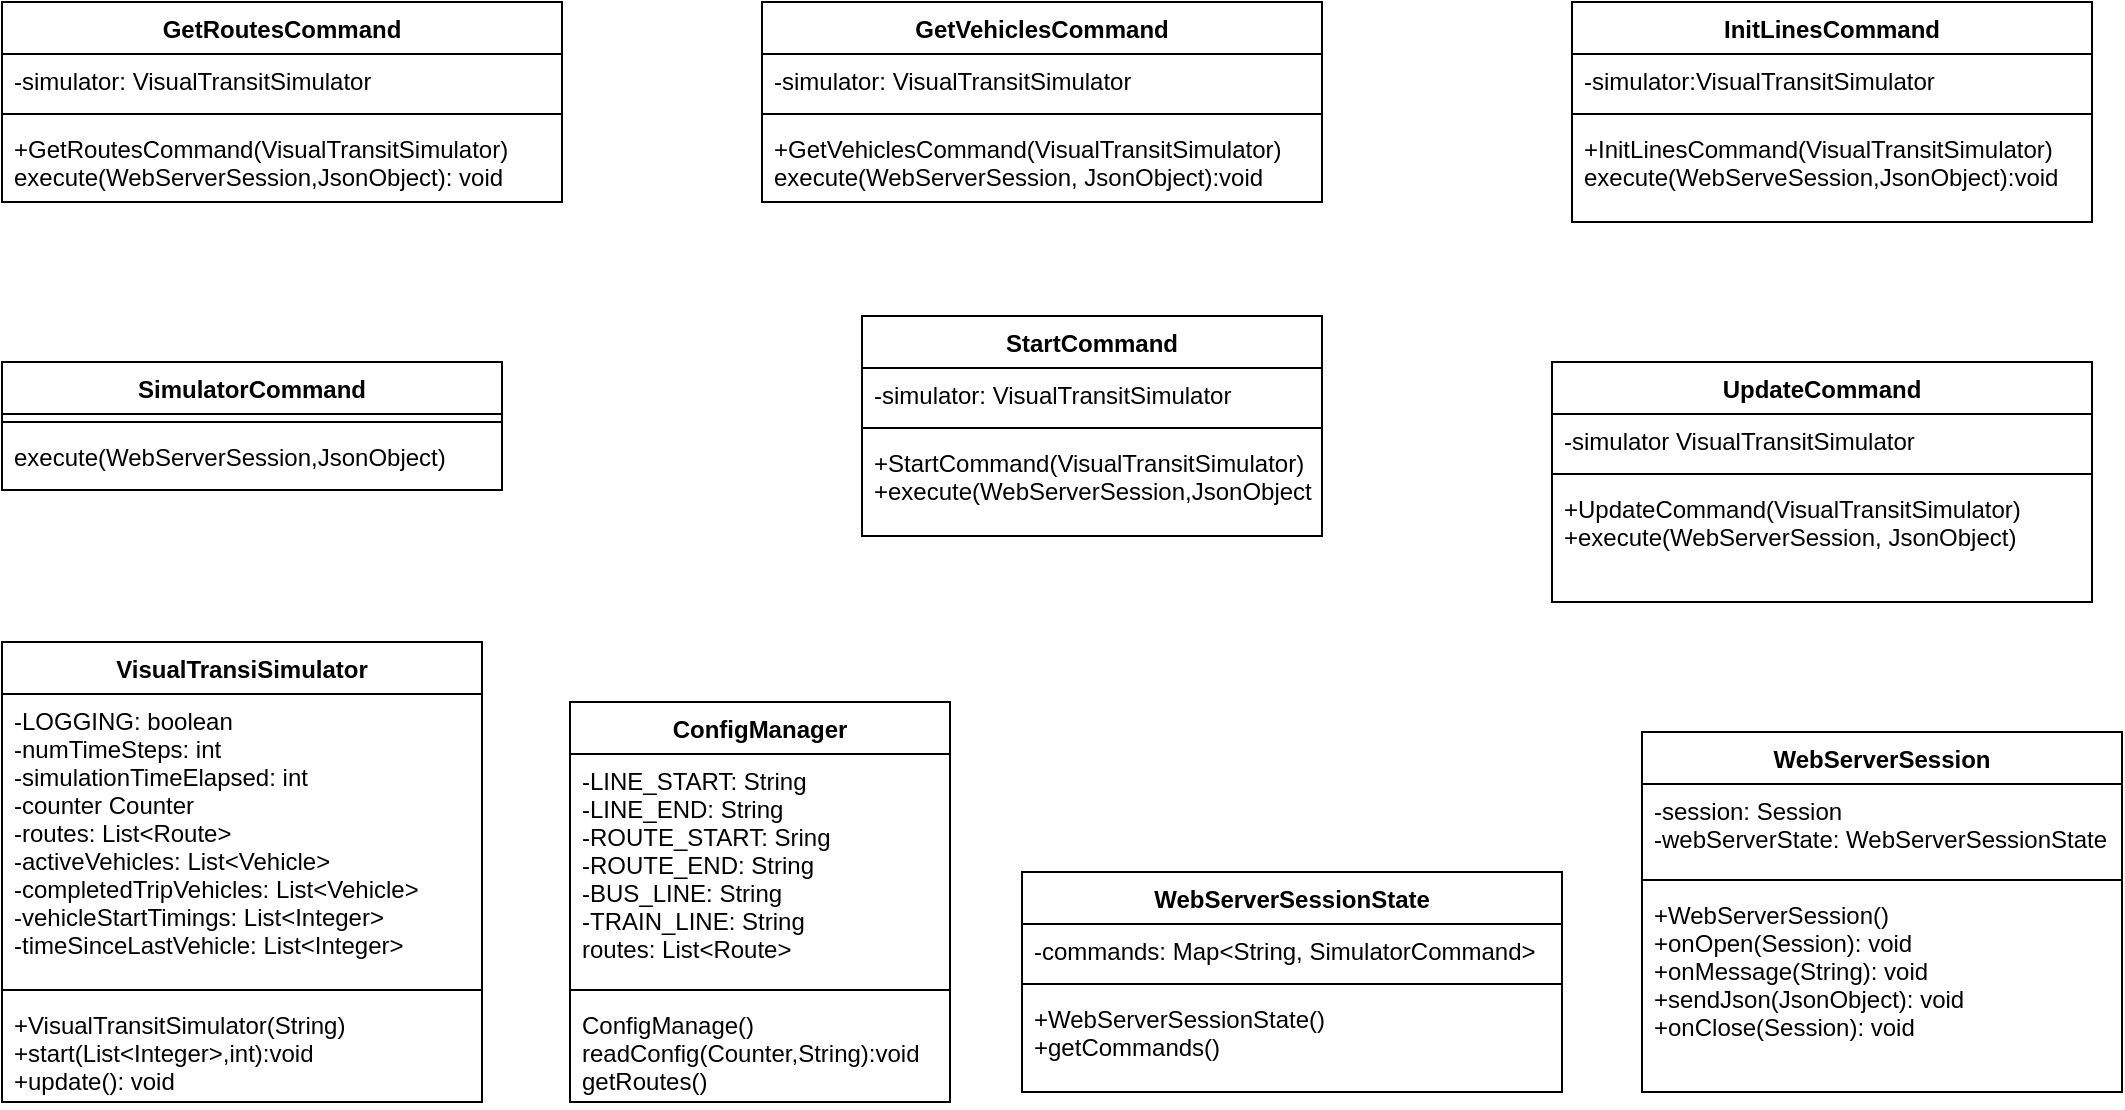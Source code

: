<mxfile version="15.4.3" type="device"><diagram id="C5RBs43oDa-KdzZeNtuy" name="Page-1"><mxGraphModel dx="1298" dy="699" grid="1" gridSize="10" guides="1" tooltips="1" connect="1" arrows="1" fold="1" page="1" pageScale="1" pageWidth="827" pageHeight="1169" background="#ffffff" math="0" shadow="0"><root><mxCell id="WIyWlLk6GJQsqaUBKTNV-0"/><mxCell id="WIyWlLk6GJQsqaUBKTNV-1" parent="WIyWlLk6GJQsqaUBKTNV-0"/><mxCell id="cXZtarYNmsHRK_khRpO8-4" value="GetVehiclesCommand" style="swimlane;fontStyle=1;align=center;verticalAlign=top;childLayout=stackLayout;horizontal=1;startSize=26;horizontalStack=0;resizeParent=1;resizeParentMax=0;resizeLast=0;collapsible=1;marginBottom=0;" vertex="1" parent="WIyWlLk6GJQsqaUBKTNV-1"><mxGeometry x="510" y="40" width="280" height="100" as="geometry"/></mxCell><mxCell id="cXZtarYNmsHRK_khRpO8-5" value="-simulator: VisualTransitSimulator" style="text;strokeColor=none;fillColor=none;align=left;verticalAlign=top;spacingLeft=4;spacingRight=4;overflow=hidden;rotatable=0;points=[[0,0.5],[1,0.5]];portConstraint=eastwest;" vertex="1" parent="cXZtarYNmsHRK_khRpO8-4"><mxGeometry y="26" width="280" height="26" as="geometry"/></mxCell><mxCell id="cXZtarYNmsHRK_khRpO8-6" value="" style="line;strokeWidth=1;fillColor=none;align=left;verticalAlign=middle;spacingTop=-1;spacingLeft=3;spacingRight=3;rotatable=0;labelPosition=right;points=[];portConstraint=eastwest;" vertex="1" parent="cXZtarYNmsHRK_khRpO8-4"><mxGeometry y="52" width="280" height="8" as="geometry"/></mxCell><mxCell id="cXZtarYNmsHRK_khRpO8-7" value="+GetVehiclesCommand(VisualTransitSimulator)&#10;execute(WebServerSession, JsonObject):void&#10;" style="text;strokeColor=none;fillColor=none;align=left;verticalAlign=top;spacingLeft=4;spacingRight=4;overflow=hidden;rotatable=0;points=[[0,0.5],[1,0.5]];portConstraint=eastwest;" vertex="1" parent="cXZtarYNmsHRK_khRpO8-4"><mxGeometry y="60" width="280" height="40" as="geometry"/></mxCell><mxCell id="cXZtarYNmsHRK_khRpO8-8" value="UpdateCommand" style="swimlane;fontStyle=1;align=center;verticalAlign=top;childLayout=stackLayout;horizontal=1;startSize=26;horizontalStack=0;resizeParent=1;resizeParentMax=0;resizeLast=0;collapsible=1;marginBottom=0;" vertex="1" parent="WIyWlLk6GJQsqaUBKTNV-1"><mxGeometry x="905" y="220" width="270" height="120" as="geometry"/></mxCell><mxCell id="cXZtarYNmsHRK_khRpO8-9" value="-simulator VisualTransitSimulator" style="text;strokeColor=none;fillColor=none;align=left;verticalAlign=top;spacingLeft=4;spacingRight=4;overflow=hidden;rotatable=0;points=[[0,0.5],[1,0.5]];portConstraint=eastwest;" vertex="1" parent="cXZtarYNmsHRK_khRpO8-8"><mxGeometry y="26" width="270" height="26" as="geometry"/></mxCell><mxCell id="cXZtarYNmsHRK_khRpO8-10" value="" style="line;strokeWidth=1;fillColor=none;align=left;verticalAlign=middle;spacingTop=-1;spacingLeft=3;spacingRight=3;rotatable=0;labelPosition=right;points=[];portConstraint=eastwest;" vertex="1" parent="cXZtarYNmsHRK_khRpO8-8"><mxGeometry y="52" width="270" height="8" as="geometry"/></mxCell><mxCell id="cXZtarYNmsHRK_khRpO8-11" value="+UpdateCommand(VisualTransitSimulator)&#10;+execute(WebServerSession, JsonObject)" style="text;strokeColor=none;fillColor=none;align=left;verticalAlign=top;spacingLeft=4;spacingRight=4;overflow=hidden;rotatable=0;points=[[0,0.5],[1,0.5]];portConstraint=eastwest;" vertex="1" parent="cXZtarYNmsHRK_khRpO8-8"><mxGeometry y="60" width="270" height="60" as="geometry"/></mxCell><mxCell id="cXZtarYNmsHRK_khRpO8-12" value="VisualTransiSimulator" style="swimlane;fontStyle=1;align=center;verticalAlign=top;childLayout=stackLayout;horizontal=1;startSize=26;horizontalStack=0;resizeParent=1;resizeParentMax=0;resizeLast=0;collapsible=1;marginBottom=0;" vertex="1" parent="WIyWlLk6GJQsqaUBKTNV-1"><mxGeometry x="130" y="360" width="240" height="230" as="geometry"/></mxCell><mxCell id="cXZtarYNmsHRK_khRpO8-13" value="-LOGGING: boolean&#10;-numTimeSteps: int&#10;-simulationTimeElapsed: int&#10;-counter Counter&#10;-routes: List&lt;Route&gt;&#10;-activeVehicles: List&lt;Vehicle&gt;&#10;-completedTripVehicles: List&lt;Vehicle&gt;&#10;-vehicleStartTimings: List&lt;Integer&gt;&#10;-timeSinceLastVehicle: List&lt;Integer&gt;&#10;" style="text;strokeColor=none;fillColor=none;align=left;verticalAlign=top;spacingLeft=4;spacingRight=4;overflow=hidden;rotatable=0;points=[[0,0.5],[1,0.5]];portConstraint=eastwest;" vertex="1" parent="cXZtarYNmsHRK_khRpO8-12"><mxGeometry y="26" width="240" height="144" as="geometry"/></mxCell><mxCell id="cXZtarYNmsHRK_khRpO8-14" value="" style="line;strokeWidth=1;fillColor=none;align=left;verticalAlign=middle;spacingTop=-1;spacingLeft=3;spacingRight=3;rotatable=0;labelPosition=right;points=[];portConstraint=eastwest;" vertex="1" parent="cXZtarYNmsHRK_khRpO8-12"><mxGeometry y="170" width="240" height="8" as="geometry"/></mxCell><mxCell id="cXZtarYNmsHRK_khRpO8-15" value="+VisualTransitSimulator(String)&#10;+start(List&lt;Integer&gt;,int):void&#10;+update(): void&#10;" style="text;strokeColor=none;fillColor=none;align=left;verticalAlign=top;spacingLeft=4;spacingRight=4;overflow=hidden;rotatable=0;points=[[0,0.5],[1,0.5]];portConstraint=eastwest;" vertex="1" parent="cXZtarYNmsHRK_khRpO8-12"><mxGeometry y="178" width="240" height="52" as="geometry"/></mxCell><mxCell id="cXZtarYNmsHRK_khRpO8-20" value="ConfigManager" style="swimlane;fontStyle=1;align=center;verticalAlign=top;childLayout=stackLayout;horizontal=1;startSize=26;horizontalStack=0;resizeParent=1;resizeParentMax=0;resizeLast=0;collapsible=1;marginBottom=0;" vertex="1" parent="WIyWlLk6GJQsqaUBKTNV-1"><mxGeometry x="414" y="390" width="190" height="200" as="geometry"/></mxCell><mxCell id="cXZtarYNmsHRK_khRpO8-21" value="-LINE_START: String&#10;-LINE_END: String&#10;-ROUTE_START: Sring&#10;-ROUTE_END: String&#10;-BUS_LINE: String&#10;-TRAIN_LINE: String&#10;routes: List&lt;Route&gt;&#10;" style="text;strokeColor=none;fillColor=none;align=left;verticalAlign=top;spacingLeft=4;spacingRight=4;overflow=hidden;rotatable=0;points=[[0,0.5],[1,0.5]];portConstraint=eastwest;" vertex="1" parent="cXZtarYNmsHRK_khRpO8-20"><mxGeometry y="26" width="190" height="114" as="geometry"/></mxCell><mxCell id="cXZtarYNmsHRK_khRpO8-22" value="" style="line;strokeWidth=1;fillColor=none;align=left;verticalAlign=middle;spacingTop=-1;spacingLeft=3;spacingRight=3;rotatable=0;labelPosition=right;points=[];portConstraint=eastwest;" vertex="1" parent="cXZtarYNmsHRK_khRpO8-20"><mxGeometry y="140" width="190" height="8" as="geometry"/></mxCell><mxCell id="cXZtarYNmsHRK_khRpO8-23" value="ConfigManage()&#10;readConfig(Counter,String):void&#10;getRoutes()" style="text;strokeColor=none;fillColor=none;align=left;verticalAlign=top;spacingLeft=4;spacingRight=4;overflow=hidden;rotatable=0;points=[[0,0.5],[1,0.5]];portConstraint=eastwest;" vertex="1" parent="cXZtarYNmsHRK_khRpO8-20"><mxGeometry y="148" width="190" height="52" as="geometry"/></mxCell><mxCell id="cXZtarYNmsHRK_khRpO8-24" value="StartCommand" style="swimlane;fontStyle=1;align=center;verticalAlign=top;childLayout=stackLayout;horizontal=1;startSize=26;horizontalStack=0;resizeParent=1;resizeParentMax=0;resizeLast=0;collapsible=1;marginBottom=0;" vertex="1" parent="WIyWlLk6GJQsqaUBKTNV-1"><mxGeometry x="560" y="197" width="230" height="110" as="geometry"/></mxCell><mxCell id="cXZtarYNmsHRK_khRpO8-25" value="-simulator: VisualTransitSimulator" style="text;strokeColor=none;fillColor=none;align=left;verticalAlign=top;spacingLeft=4;spacingRight=4;overflow=hidden;rotatable=0;points=[[0,0.5],[1,0.5]];portConstraint=eastwest;" vertex="1" parent="cXZtarYNmsHRK_khRpO8-24"><mxGeometry y="26" width="230" height="26" as="geometry"/></mxCell><mxCell id="cXZtarYNmsHRK_khRpO8-26" value="" style="line;strokeWidth=1;fillColor=none;align=left;verticalAlign=middle;spacingTop=-1;spacingLeft=3;spacingRight=3;rotatable=0;labelPosition=right;points=[];portConstraint=eastwest;" vertex="1" parent="cXZtarYNmsHRK_khRpO8-24"><mxGeometry y="52" width="230" height="8" as="geometry"/></mxCell><mxCell id="cXZtarYNmsHRK_khRpO8-27" value="+StartCommand(VisualTransitSimulator)&#10;+execute(WebServerSession,JsonObject)" style="text;strokeColor=none;fillColor=none;align=left;verticalAlign=top;spacingLeft=4;spacingRight=4;overflow=hidden;rotatable=0;points=[[0,0.5],[1,0.5]];portConstraint=eastwest;" vertex="1" parent="cXZtarYNmsHRK_khRpO8-24"><mxGeometry y="60" width="230" height="50" as="geometry"/></mxCell><mxCell id="cXZtarYNmsHRK_khRpO8-28" value="GetRoutesCommand" style="swimlane;fontStyle=1;align=center;verticalAlign=top;childLayout=stackLayout;horizontal=1;startSize=26;horizontalStack=0;resizeParent=1;resizeParentMax=0;resizeLast=0;collapsible=1;marginBottom=0;" vertex="1" parent="WIyWlLk6GJQsqaUBKTNV-1"><mxGeometry x="130" y="40" width="280" height="100" as="geometry"/></mxCell><mxCell id="cXZtarYNmsHRK_khRpO8-29" value="-simulator: VisualTransitSimulator" style="text;strokeColor=none;fillColor=none;align=left;verticalAlign=top;spacingLeft=4;spacingRight=4;overflow=hidden;rotatable=0;points=[[0,0.5],[1,0.5]];portConstraint=eastwest;" vertex="1" parent="cXZtarYNmsHRK_khRpO8-28"><mxGeometry y="26" width="280" height="26" as="geometry"/></mxCell><mxCell id="cXZtarYNmsHRK_khRpO8-30" value="" style="line;strokeWidth=1;fillColor=none;align=left;verticalAlign=middle;spacingTop=-1;spacingLeft=3;spacingRight=3;rotatable=0;labelPosition=right;points=[];portConstraint=eastwest;" vertex="1" parent="cXZtarYNmsHRK_khRpO8-28"><mxGeometry y="52" width="280" height="8" as="geometry"/></mxCell><mxCell id="cXZtarYNmsHRK_khRpO8-31" value="+GetRoutesCommand(VisualTransitSimulator)&#10;execute(WebServerSession,JsonObject): void" style="text;strokeColor=none;fillColor=none;align=left;verticalAlign=top;spacingLeft=4;spacingRight=4;overflow=hidden;rotatable=0;points=[[0,0.5],[1,0.5]];portConstraint=eastwest;" vertex="1" parent="cXZtarYNmsHRK_khRpO8-28"><mxGeometry y="60" width="280" height="40" as="geometry"/></mxCell><mxCell id="cXZtarYNmsHRK_khRpO8-40" value="WebServerSessionState&#10;" style="swimlane;fontStyle=1;align=center;verticalAlign=top;childLayout=stackLayout;horizontal=1;startSize=26;horizontalStack=0;resizeParent=1;resizeParentMax=0;resizeLast=0;collapsible=1;marginBottom=0;" vertex="1" parent="WIyWlLk6GJQsqaUBKTNV-1"><mxGeometry x="640" y="475" width="270" height="110" as="geometry"/></mxCell><mxCell id="cXZtarYNmsHRK_khRpO8-41" value="-commands: Map&lt;String, SimulatorCommand&gt;" style="text;strokeColor=none;fillColor=none;align=left;verticalAlign=top;spacingLeft=4;spacingRight=4;overflow=hidden;rotatable=0;points=[[0,0.5],[1,0.5]];portConstraint=eastwest;" vertex="1" parent="cXZtarYNmsHRK_khRpO8-40"><mxGeometry y="26" width="270" height="26" as="geometry"/></mxCell><mxCell id="cXZtarYNmsHRK_khRpO8-42" value="" style="line;strokeWidth=1;fillColor=none;align=left;verticalAlign=middle;spacingTop=-1;spacingLeft=3;spacingRight=3;rotatable=0;labelPosition=right;points=[];portConstraint=eastwest;" vertex="1" parent="cXZtarYNmsHRK_khRpO8-40"><mxGeometry y="52" width="270" height="8" as="geometry"/></mxCell><mxCell id="cXZtarYNmsHRK_khRpO8-43" value="+WebServerSessionState()&#10;+getCommands()" style="text;strokeColor=none;fillColor=none;align=left;verticalAlign=top;spacingLeft=4;spacingRight=4;overflow=hidden;rotatable=0;points=[[0,0.5],[1,0.5]];portConstraint=eastwest;" vertex="1" parent="cXZtarYNmsHRK_khRpO8-40"><mxGeometry y="60" width="270" height="50" as="geometry"/></mxCell><mxCell id="cXZtarYNmsHRK_khRpO8-44" value="InitLinesCommand" style="swimlane;fontStyle=1;align=center;verticalAlign=top;childLayout=stackLayout;horizontal=1;startSize=26;horizontalStack=0;resizeParent=1;resizeParentMax=0;resizeLast=0;collapsible=1;marginBottom=0;" vertex="1" parent="WIyWlLk6GJQsqaUBKTNV-1"><mxGeometry x="915" y="40" width="260" height="110" as="geometry"/></mxCell><mxCell id="cXZtarYNmsHRK_khRpO8-45" value="-simulator:VisualTransitSimulator" style="text;strokeColor=none;fillColor=none;align=left;verticalAlign=top;spacingLeft=4;spacingRight=4;overflow=hidden;rotatable=0;points=[[0,0.5],[1,0.5]];portConstraint=eastwest;" vertex="1" parent="cXZtarYNmsHRK_khRpO8-44"><mxGeometry y="26" width="260" height="26" as="geometry"/></mxCell><mxCell id="cXZtarYNmsHRK_khRpO8-46" value="" style="line;strokeWidth=1;fillColor=none;align=left;verticalAlign=middle;spacingTop=-1;spacingLeft=3;spacingRight=3;rotatable=0;labelPosition=right;points=[];portConstraint=eastwest;" vertex="1" parent="cXZtarYNmsHRK_khRpO8-44"><mxGeometry y="52" width="260" height="8" as="geometry"/></mxCell><mxCell id="cXZtarYNmsHRK_khRpO8-47" value="+InitLinesCommand(VisualTransitSimulator)&#10;execute(WebServeSession,JsonObject):void" style="text;strokeColor=none;fillColor=none;align=left;verticalAlign=top;spacingLeft=4;spacingRight=4;overflow=hidden;rotatable=0;points=[[0,0.5],[1,0.5]];portConstraint=eastwest;" vertex="1" parent="cXZtarYNmsHRK_khRpO8-44"><mxGeometry y="60" width="260" height="50" as="geometry"/></mxCell><mxCell id="cXZtarYNmsHRK_khRpO8-48" value="SimulatorCommand" style="swimlane;fontStyle=1;align=center;verticalAlign=top;childLayout=stackLayout;horizontal=1;startSize=26;horizontalStack=0;resizeParent=1;resizeParentMax=0;resizeLast=0;collapsible=1;marginBottom=0;" vertex="1" parent="WIyWlLk6GJQsqaUBKTNV-1"><mxGeometry x="130" y="220" width="250" height="64" as="geometry"/></mxCell><mxCell id="cXZtarYNmsHRK_khRpO8-50" value="" style="line;strokeWidth=1;fillColor=none;align=left;verticalAlign=middle;spacingTop=-1;spacingLeft=3;spacingRight=3;rotatable=0;labelPosition=right;points=[];portConstraint=eastwest;" vertex="1" parent="cXZtarYNmsHRK_khRpO8-48"><mxGeometry y="26" width="250" height="8" as="geometry"/></mxCell><mxCell id="cXZtarYNmsHRK_khRpO8-51" value="execute(WebServerSession,JsonObject)" style="text;strokeColor=none;fillColor=none;align=left;verticalAlign=top;spacingLeft=4;spacingRight=4;overflow=hidden;rotatable=0;points=[[0,0.5],[1,0.5]];portConstraint=eastwest;" vertex="1" parent="cXZtarYNmsHRK_khRpO8-48"><mxGeometry y="34" width="250" height="30" as="geometry"/></mxCell><mxCell id="cXZtarYNmsHRK_khRpO8-57" value="WebServerSession" style="swimlane;fontStyle=1;align=center;verticalAlign=top;childLayout=stackLayout;horizontal=1;startSize=26;horizontalStack=0;resizeParent=1;resizeParentMax=0;resizeLast=0;collapsible=1;marginBottom=0;" vertex="1" parent="WIyWlLk6GJQsqaUBKTNV-1"><mxGeometry x="950" y="405" width="240" height="180" as="geometry"/></mxCell><mxCell id="cXZtarYNmsHRK_khRpO8-58" value="-session: Session&#10;-webServerState: WebServerSessionState&#10;" style="text;strokeColor=none;fillColor=none;align=left;verticalAlign=top;spacingLeft=4;spacingRight=4;overflow=hidden;rotatable=0;points=[[0,0.5],[1,0.5]];portConstraint=eastwest;" vertex="1" parent="cXZtarYNmsHRK_khRpO8-57"><mxGeometry y="26" width="240" height="44" as="geometry"/></mxCell><mxCell id="cXZtarYNmsHRK_khRpO8-59" value="" style="line;strokeWidth=1;fillColor=none;align=left;verticalAlign=middle;spacingTop=-1;spacingLeft=3;spacingRight=3;rotatable=0;labelPosition=right;points=[];portConstraint=eastwest;" vertex="1" parent="cXZtarYNmsHRK_khRpO8-57"><mxGeometry y="70" width="240" height="8" as="geometry"/></mxCell><mxCell id="cXZtarYNmsHRK_khRpO8-60" value="+WebServerSession()&#10;+onOpen(Session): void&#10;+onMessage(String): void&#10;+sendJson(JsonObject): void&#10;+onClose(Session): void" style="text;strokeColor=none;fillColor=none;align=left;verticalAlign=top;spacingLeft=4;spacingRight=4;overflow=hidden;rotatable=0;points=[[0,0.5],[1,0.5]];portConstraint=eastwest;" vertex="1" parent="cXZtarYNmsHRK_khRpO8-57"><mxGeometry y="78" width="240" height="102" as="geometry"/></mxCell></root></mxGraphModel></diagram></mxfile>